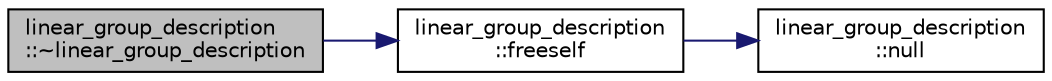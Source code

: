 digraph "linear_group_description::~linear_group_description"
{
  edge [fontname="Helvetica",fontsize="10",labelfontname="Helvetica",labelfontsize="10"];
  node [fontname="Helvetica",fontsize="10",shape=record];
  rankdir="LR";
  Node3 [label="linear_group_description\l::~linear_group_description",height=0.2,width=0.4,color="black", fillcolor="grey75", style="filled", fontcolor="black"];
  Node3 -> Node4 [color="midnightblue",fontsize="10",style="solid",fontname="Helvetica"];
  Node4 [label="linear_group_description\l::freeself",height=0.2,width=0.4,color="black", fillcolor="white", style="filled",URL="$d9/dca/classlinear__group__description.html#af5a923253aad039c8cb00e2b9cab6906"];
  Node4 -> Node5 [color="midnightblue",fontsize="10",style="solid",fontname="Helvetica"];
  Node5 [label="linear_group_description\l::null",height=0.2,width=0.4,color="black", fillcolor="white", style="filled",URL="$d9/dca/classlinear__group__description.html#a31fa0c221d785baa3c1880ec3d067acc"];
}
